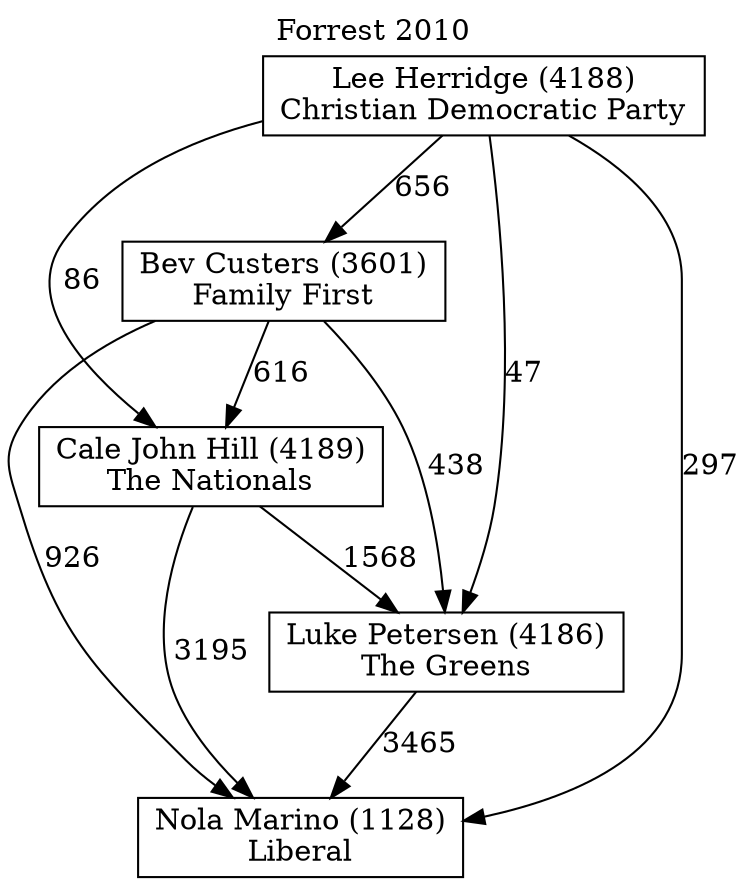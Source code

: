 // House preference flow
digraph "Nola Marino (1128)_Forrest_2010" {
	graph [label="Forrest 2010" labelloc=t mclimit=10]
	node [shape=box]
	"Nola Marino (1128)" [label="Nola Marino (1128)
Liberal"]
	"Luke Petersen (4186)" [label="Luke Petersen (4186)
The Greens"]
	"Cale John Hill (4189)" [label="Cale John Hill (4189)
The Nationals"]
	"Bev Custers (3601)" [label="Bev Custers (3601)
Family First"]
	"Lee Herridge (4188)" [label="Lee Herridge (4188)
Christian Democratic Party"]
	"Luke Petersen (4186)" -> "Nola Marino (1128)" [label=3465]
	"Cale John Hill (4189)" -> "Luke Petersen (4186)" [label=1568]
	"Bev Custers (3601)" -> "Cale John Hill (4189)" [label=616]
	"Lee Herridge (4188)" -> "Bev Custers (3601)" [label=656]
	"Cale John Hill (4189)" -> "Nola Marino (1128)" [label=3195]
	"Bev Custers (3601)" -> "Nola Marino (1128)" [label=926]
	"Lee Herridge (4188)" -> "Nola Marino (1128)" [label=297]
	"Lee Herridge (4188)" -> "Cale John Hill (4189)" [label=86]
	"Bev Custers (3601)" -> "Luke Petersen (4186)" [label=438]
	"Lee Herridge (4188)" -> "Luke Petersen (4186)" [label=47]
}
